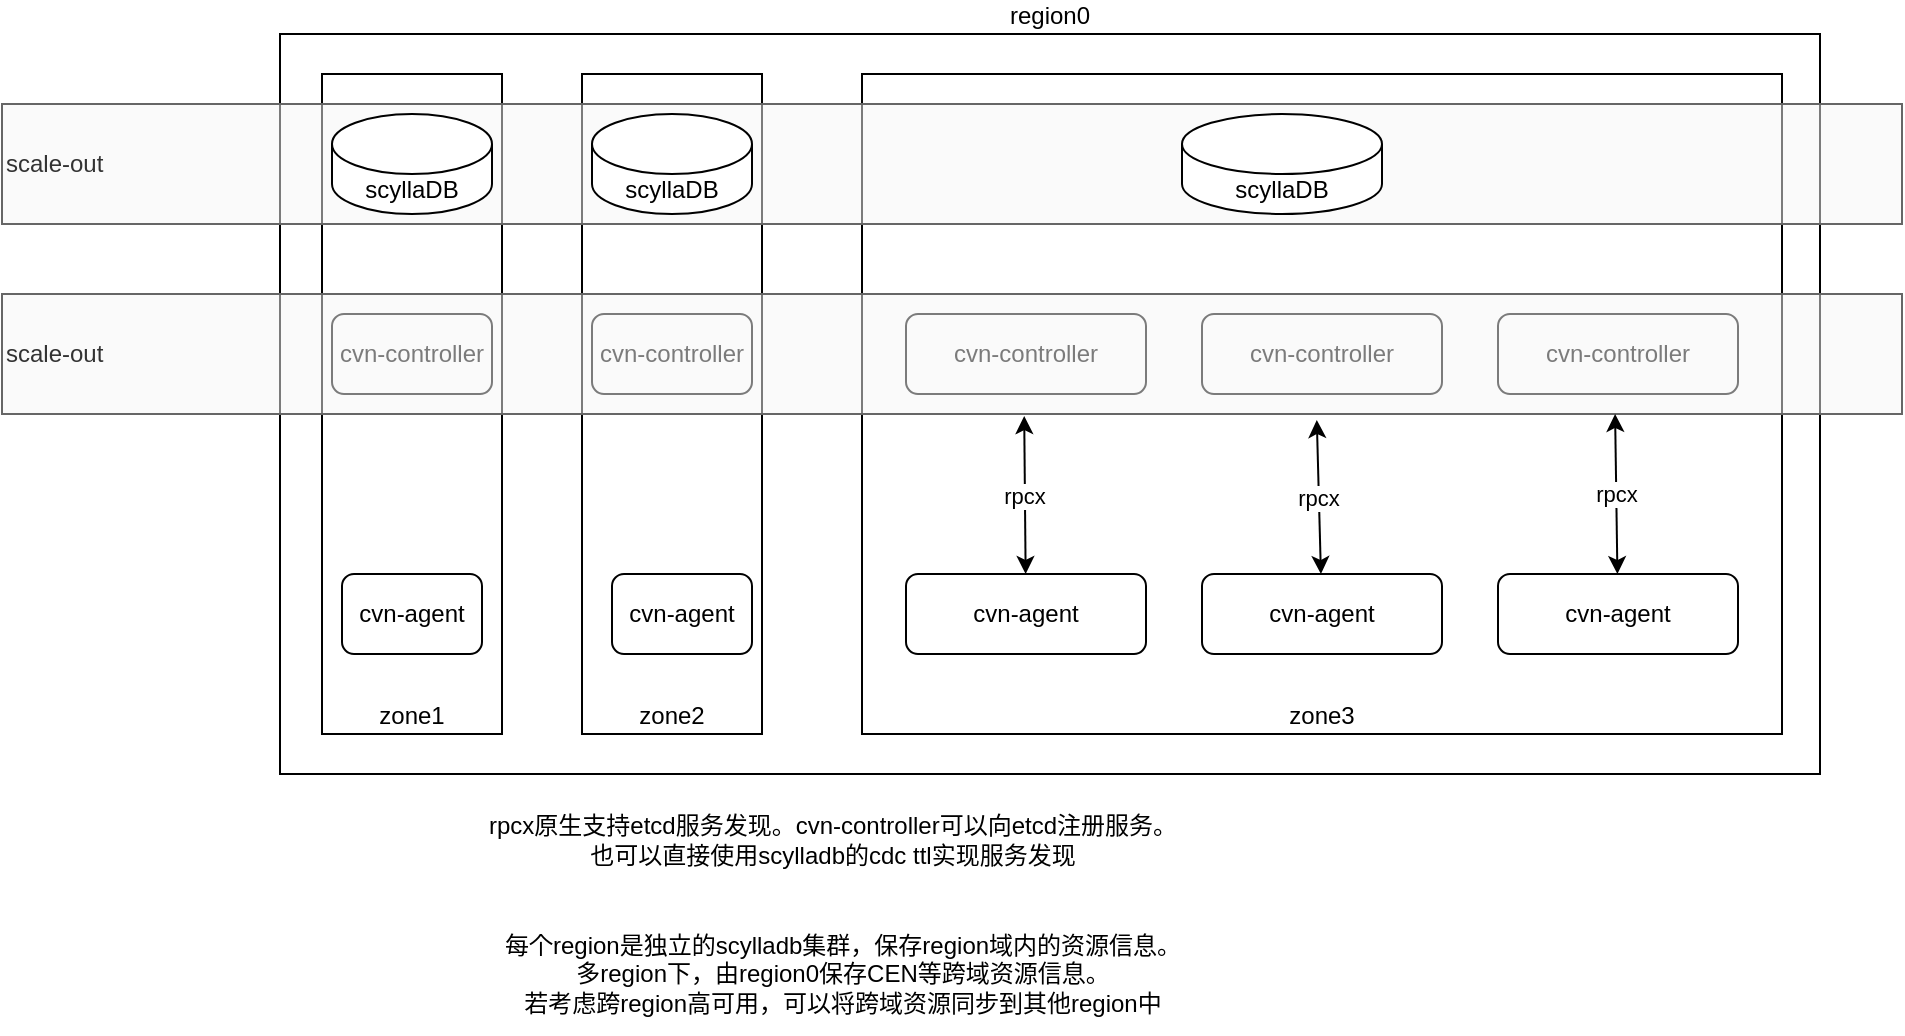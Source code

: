 <mxfile version="21.2.3" type="github">
  <diagram name="部署图" id="49O_F_yCy1H9jbOfkMmK">
    <mxGraphModel dx="1947" dy="452" grid="1" gridSize="10" guides="1" tooltips="1" connect="1" arrows="1" fold="1" page="1" pageScale="1" pageWidth="827" pageHeight="1169" math="0" shadow="0">
      <root>
        <mxCell id="0" />
        <mxCell id="1" parent="0" />
        <mxCell id="_xxn3V-7jnf_0HgaJS1W-6" value="region0" style="rounded=0;whiteSpace=wrap;html=1;labelPosition=center;verticalLabelPosition=top;align=center;verticalAlign=bottom;" vertex="1" parent="1">
          <mxGeometry x="29" y="60" width="770" height="370" as="geometry" />
        </mxCell>
        <mxCell id="_xxn3V-7jnf_0HgaJS1W-7" value="zone3" style="rounded=0;whiteSpace=wrap;html=1;verticalAlign=bottom;" vertex="1" parent="1">
          <mxGeometry x="320" y="80" width="460" height="330" as="geometry" />
        </mxCell>
        <mxCell id="_xxn3V-7jnf_0HgaJS1W-8" value="zone1" style="rounded=0;whiteSpace=wrap;html=1;verticalAlign=bottom;" vertex="1" parent="1">
          <mxGeometry x="50" y="80" width="90" height="330" as="geometry" />
        </mxCell>
        <mxCell id="_xxn3V-7jnf_0HgaJS1W-9" value="zone2" style="rounded=0;whiteSpace=wrap;html=1;verticalAlign=bottom;" vertex="1" parent="1">
          <mxGeometry x="180" y="80" width="90" height="330" as="geometry" />
        </mxCell>
        <mxCell id="_xxn3V-7jnf_0HgaJS1W-12" value="cvn-controller" style="rounded=1;whiteSpace=wrap;html=1;" vertex="1" parent="1">
          <mxGeometry x="342" y="200" width="120" height="40" as="geometry" />
        </mxCell>
        <mxCell id="_xxn3V-7jnf_0HgaJS1W-15" value="cvn-controller" style="rounded=1;whiteSpace=wrap;html=1;" vertex="1" parent="1">
          <mxGeometry x="490" y="200" width="120" height="40" as="geometry" />
        </mxCell>
        <mxCell id="_xxn3V-7jnf_0HgaJS1W-16" value="cvn-controller" style="rounded=1;whiteSpace=wrap;html=1;" vertex="1" parent="1">
          <mxGeometry x="638" y="200" width="120" height="40" as="geometry" />
        </mxCell>
        <mxCell id="_xxn3V-7jnf_0HgaJS1W-17" value="cvn-controller" style="rounded=1;whiteSpace=wrap;html=1;" vertex="1" parent="1">
          <mxGeometry x="185" y="200" width="80" height="40" as="geometry" />
        </mxCell>
        <mxCell id="_xxn3V-7jnf_0HgaJS1W-18" value="cvn-controller" style="rounded=1;whiteSpace=wrap;html=1;" vertex="1" parent="1">
          <mxGeometry x="55" y="200" width="80" height="40" as="geometry" />
        </mxCell>
        <mxCell id="_xxn3V-7jnf_0HgaJS1W-19" value="cvn-agent" style="rounded=1;whiteSpace=wrap;html=1;" vertex="1" parent="1">
          <mxGeometry x="342" y="330" width="120" height="40" as="geometry" />
        </mxCell>
        <mxCell id="_xxn3V-7jnf_0HgaJS1W-20" value="cvn-agent" style="rounded=1;whiteSpace=wrap;html=1;" vertex="1" parent="1">
          <mxGeometry x="490" y="330" width="120" height="40" as="geometry" />
        </mxCell>
        <mxCell id="_xxn3V-7jnf_0HgaJS1W-21" value="cvn-agent" style="rounded=1;whiteSpace=wrap;html=1;" vertex="1" parent="1">
          <mxGeometry x="638" y="330" width="120" height="40" as="geometry" />
        </mxCell>
        <mxCell id="_xxn3V-7jnf_0HgaJS1W-22" value="scale-out" style="rounded=0;whiteSpace=wrap;html=1;fillColor=#f5f5f5;fontColor=#333333;strokeColor=#666666;fillOpacity=50;align=left;" vertex="1" parent="1">
          <mxGeometry x="-110" y="95" width="950" height="60" as="geometry" />
        </mxCell>
        <mxCell id="_xxn3V-7jnf_0HgaJS1W-23" value="scale-out" style="rounded=0;whiteSpace=wrap;html=1;fillColor=#f5f5f5;fontColor=#333333;strokeColor=#666666;fillOpacity=50;align=left;" vertex="1" parent="1">
          <mxGeometry x="-110" y="190" width="950" height="60" as="geometry" />
        </mxCell>
        <mxCell id="_xxn3V-7jnf_0HgaJS1W-24" value="cvn-agent" style="rounded=1;whiteSpace=wrap;html=1;" vertex="1" parent="1">
          <mxGeometry x="60" y="330" width="70" height="40" as="geometry" />
        </mxCell>
        <mxCell id="_xxn3V-7jnf_0HgaJS1W-25" value="cvn-agent" style="rounded=1;whiteSpace=wrap;html=1;" vertex="1" parent="1">
          <mxGeometry x="195" y="330" width="70" height="40" as="geometry" />
        </mxCell>
        <mxCell id="_xxn3V-7jnf_0HgaJS1W-26" value="rpcx" style="endArrow=classic;startArrow=classic;html=1;rounded=0;entryX=0.538;entryY=1.017;entryDx=0;entryDy=0;entryPerimeter=0;" edge="1" parent="1" source="_xxn3V-7jnf_0HgaJS1W-19" target="_xxn3V-7jnf_0HgaJS1W-23">
          <mxGeometry width="50" height="50" relative="1" as="geometry">
            <mxPoint x="370" y="314" as="sourcePoint" />
            <mxPoint x="374" y="250" as="targetPoint" />
          </mxGeometry>
        </mxCell>
        <mxCell id="_xxn3V-7jnf_0HgaJS1W-27" value="rpcx" style="endArrow=classic;startArrow=classic;html=1;rounded=0;entryX=0.692;entryY=1.05;entryDx=0;entryDy=0;entryPerimeter=0;" edge="1" parent="1" source="_xxn3V-7jnf_0HgaJS1W-20" target="_xxn3V-7jnf_0HgaJS1W-23">
          <mxGeometry width="50" height="50" relative="1" as="geometry">
            <mxPoint x="412" y="340" as="sourcePoint" />
            <mxPoint x="411" y="261" as="targetPoint" />
          </mxGeometry>
        </mxCell>
        <mxCell id="_xxn3V-7jnf_0HgaJS1W-28" value="rpcx" style="endArrow=classic;startArrow=classic;html=1;rounded=0;entryX=0.849;entryY=1;entryDx=0;entryDy=0;entryPerimeter=0;" edge="1" parent="1" source="_xxn3V-7jnf_0HgaJS1W-21" target="_xxn3V-7jnf_0HgaJS1W-23">
          <mxGeometry width="50" height="50" relative="1" as="geometry">
            <mxPoint x="422" y="350" as="sourcePoint" />
            <mxPoint x="421" y="271" as="targetPoint" />
          </mxGeometry>
        </mxCell>
        <mxCell id="_xxn3V-7jnf_0HgaJS1W-29" value="rpcx原生支持etcd服务发现。cvn-controller可以向etcd注册服务。&lt;br&gt;也可以直接使用scylladb的cdc ttl实现服务发现" style="text;html=1;align=center;verticalAlign=middle;resizable=0;points=[];autosize=1;strokeColor=none;fillColor=none;" vertex="1" parent="1">
          <mxGeometry x="120" y="443" width="370" height="40" as="geometry" />
        </mxCell>
        <mxCell id="_xxn3V-7jnf_0HgaJS1W-30" value="每个region是独立的scylladb集群，保存region域内的资源信息。&lt;br&gt;多region下，由region0保存CEN等跨域资源信息。&lt;br&gt;若考虑跨region高可用，可以将跨域资源同步到其他region中" style="text;html=1;align=center;verticalAlign=middle;resizable=0;points=[];autosize=1;strokeColor=none;fillColor=none;" vertex="1" parent="1">
          <mxGeometry x="130" y="500" width="360" height="60" as="geometry" />
        </mxCell>
        <mxCell id="_xxn3V-7jnf_0HgaJS1W-32" value="scyllaDB" style="shape=cylinder3;whiteSpace=wrap;html=1;boundedLbl=1;backgroundOutline=1;size=15;" vertex="1" parent="1">
          <mxGeometry x="480" y="100" width="100" height="50" as="geometry" />
        </mxCell>
        <mxCell id="_xxn3V-7jnf_0HgaJS1W-33" value="scyllaDB" style="shape=cylinder3;whiteSpace=wrap;html=1;boundedLbl=1;backgroundOutline=1;size=15;" vertex="1" parent="1">
          <mxGeometry x="185" y="100" width="80" height="50" as="geometry" />
        </mxCell>
        <mxCell id="_xxn3V-7jnf_0HgaJS1W-35" value="scyllaDB" style="shape=cylinder3;whiteSpace=wrap;html=1;boundedLbl=1;backgroundOutline=1;size=15;" vertex="1" parent="1">
          <mxGeometry x="55" y="100" width="80" height="50" as="geometry" />
        </mxCell>
      </root>
    </mxGraphModel>
  </diagram>
</mxfile>
